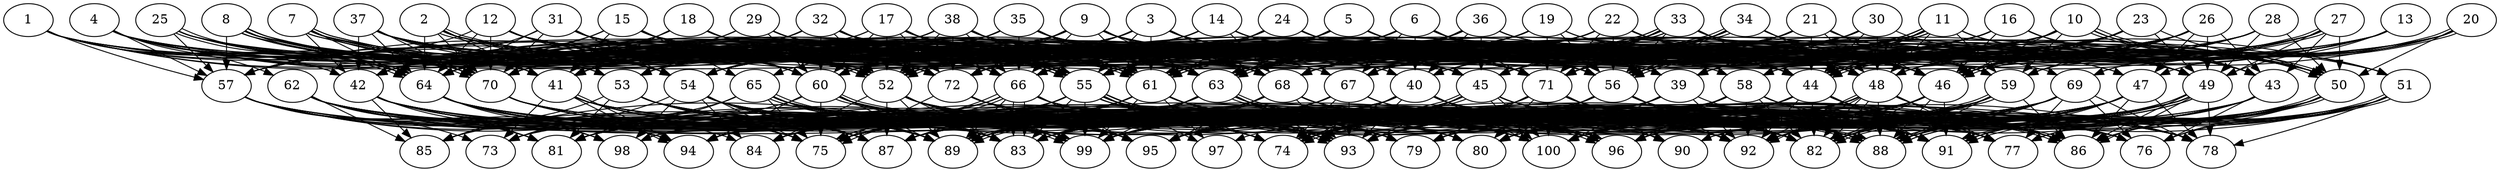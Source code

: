 // DAG automatically generated by daggen at Tue Jul 18 11:30:58 2017
// ./daggen --dot -n 100 --fat 0.8 --regular 0.8 --density 0.8 --jump 1 
digraph G {
  1 [size="483449718", alpha="0.14"]
  1 -> 42 [size ="33554432"]
  1 -> 45 [size ="33554432"]
  1 -> 53 [size ="33554432"]
  1 -> 54 [size ="33554432"]
  1 -> 55 [size ="33554432"]
  1 -> 57 [size ="33554432"]
  1 -> 61 [size ="33554432"]
  1 -> 63 [size ="33554432"]
  1 -> 64 [size ="33554432"]
  1 -> 66 [size ="33554432"]
  1 -> 70 [size ="33554432"]
  1 -> 72 [size ="33554432"]
  2 [size="15237421458", alpha="0.02"]
  2 -> 41 [size ="301989888"]
  2 -> 44 [size ="301989888"]
  2 -> 45 [size ="301989888"]
  2 -> 55 [size ="301989888"]
  2 -> 55 [size ="301989888"]
  2 -> 56 [size ="301989888"]
  2 -> 60 [size ="301989888"]
  2 -> 64 [size ="301989888"]
  2 -> 68 [size ="301989888"]
  2 -> 70 [size ="301989888"]
  2 -> 71 [size ="301989888"]
  2 -> 72 [size ="301989888"]
  3 [size="892473468051", alpha="0.19"]
  3 -> 41 [size ="838860800"]
  3 -> 42 [size ="838860800"]
  3 -> 44 [size ="838860800"]
  3 -> 45 [size ="838860800"]
  3 -> 47 [size ="838860800"]
  3 -> 48 [size ="838860800"]
  3 -> 55 [size ="838860800"]
  3 -> 56 [size ="838860800"]
  3 -> 61 [size ="838860800"]
  3 -> 68 [size ="838860800"]
  3 -> 70 [size ="838860800"]
  3 -> 71 [size ="838860800"]
  3 -> 72 [size ="838860800"]
  4 [size="3498490169", alpha="0.17"]
  4 -> 42 [size ="75497472"]
  4 -> 52 [size ="75497472"]
  4 -> 53 [size ="75497472"]
  4 -> 55 [size ="75497472"]
  4 -> 56 [size ="75497472"]
  4 -> 57 [size ="75497472"]
  4 -> 58 [size ="75497472"]
  4 -> 61 [size ="75497472"]
  4 -> 62 [size ="75497472"]
  4 -> 63 [size ="75497472"]
  4 -> 64 [size ="75497472"]
  4 -> 66 [size ="75497472"]
  4 -> 70 [size ="75497472"]
  4 -> 72 [size ="75497472"]
  5 [size="582235495408", alpha="0.13"]
  5 -> 44 [size ="679477248"]
  5 -> 48 [size ="679477248"]
  5 -> 52 [size ="679477248"]
  5 -> 53 [size ="679477248"]
  5 -> 55 [size ="679477248"]
  5 -> 56 [size ="679477248"]
  5 -> 61 [size ="679477248"]
  5 -> 63 [size ="679477248"]
  5 -> 69 [size ="679477248"]
  5 -> 70 [size ="679477248"]
  5 -> 71 [size ="679477248"]
  5 -> 72 [size ="679477248"]
  6 [size="28991029248", alpha="0.10"]
  6 -> 40 [size ="75497472"]
  6 -> 41 [size ="75497472"]
  6 -> 47 [size ="75497472"]
  6 -> 48 [size ="75497472"]
  6 -> 49 [size ="75497472"]
  6 -> 52 [size ="75497472"]
  6 -> 55 [size ="75497472"]
  6 -> 56 [size ="75497472"]
  6 -> 61 [size ="75497472"]
  6 -> 63 [size ="75497472"]
  6 -> 66 [size ="75497472"]
  6 -> 67 [size ="75497472"]
  6 -> 70 [size ="75497472"]
  6 -> 71 [size ="75497472"]
  6 -> 72 [size ="75497472"]
  7 [size="782757789696", alpha="0.11"]
  7 -> 39 [size ="679477248"]
  7 -> 42 [size ="679477248"]
  7 -> 44 [size ="679477248"]
  7 -> 52 [size ="679477248"]
  7 -> 54 [size ="679477248"]
  7 -> 55 [size ="679477248"]
  7 -> 55 [size ="679477248"]
  7 -> 61 [size ="679477248"]
  7 -> 61 [size ="679477248"]
  7 -> 63 [size ="679477248"]
  7 -> 64 [size ="679477248"]
  7 -> 66 [size ="679477248"]
  7 -> 68 [size ="679477248"]
  7 -> 70 [size ="679477248"]
  7 -> 72 [size ="679477248"]
  8 [size="9719087940", alpha="0.13"]
  8 -> 44 [size ="411041792"]
  8 -> 49 [size ="411041792"]
  8 -> 52 [size ="411041792"]
  8 -> 52 [size ="411041792"]
  8 -> 54 [size ="411041792"]
  8 -> 55 [size ="411041792"]
  8 -> 56 [size ="411041792"]
  8 -> 57 [size ="411041792"]
  8 -> 61 [size ="411041792"]
  8 -> 63 [size ="411041792"]
  8 -> 64 [size ="411041792"]
  8 -> 66 [size ="411041792"]
  8 -> 70 [size ="411041792"]
  8 -> 70 [size ="411041792"]
  8 -> 72 [size ="411041792"]
  9 [size="134217728000", alpha="0.19"]
  9 -> 42 [size ="209715200"]
  9 -> 45 [size ="209715200"]
  9 -> 46 [size ="209715200"]
  9 -> 48 [size ="209715200"]
  9 -> 50 [size ="209715200"]
  9 -> 52 [size ="209715200"]
  9 -> 56 [size ="209715200"]
  9 -> 57 [size ="209715200"]
  9 -> 61 [size ="209715200"]
  9 -> 63 [size ="209715200"]
  9 -> 66 [size ="209715200"]
  9 -> 68 [size ="209715200"]
  9 -> 70 [size ="209715200"]
  9 -> 71 [size ="209715200"]
  9 -> 72 [size ="209715200"]
  10 [size="28991029248", alpha="0.02"]
  10 -> 39 [size ="75497472"]
  10 -> 43 [size ="75497472"]
  10 -> 46 [size ="75497472"]
  10 -> 50 [size ="75497472"]
  10 -> 50 [size ="75497472"]
  10 -> 51 [size ="75497472"]
  10 -> 52 [size ="75497472"]
  10 -> 54 [size ="75497472"]
  10 -> 55 [size ="75497472"]
  10 -> 56 [size ="75497472"]
  10 -> 57 [size ="75497472"]
  10 -> 58 [size ="75497472"]
  10 -> 59 [size ="75497472"]
  10 -> 60 [size ="75497472"]
  10 -> 63 [size ="75497472"]
  10 -> 66 [size ="75497472"]
  10 -> 68 [size ="75497472"]
  10 -> 71 [size ="75497472"]
  10 -> 72 [size ="75497472"]
  11 [size="8589934592", alpha="0.05"]
  11 -> 43 [size ="33554432"]
  11 -> 44 [size ="33554432"]
  11 -> 45 [size ="33554432"]
  11 -> 48 [size ="33554432"]
  11 -> 49 [size ="33554432"]
  11 -> 50 [size ="33554432"]
  11 -> 52 [size ="33554432"]
  11 -> 54 [size ="33554432"]
  11 -> 56 [size ="33554432"]
  11 -> 56 [size ="33554432"]
  11 -> 57 [size ="33554432"]
  11 -> 59 [size ="33554432"]
  11 -> 61 [size ="33554432"]
  11 -> 63 [size ="33554432"]
  11 -> 63 [size ="33554432"]
  11 -> 66 [size ="33554432"]
  11 -> 68 [size ="33554432"]
  11 -> 72 [size ="33554432"]
  12 [size="68719476736", alpha="0.04"]
  12 -> 44 [size ="134217728"]
  12 -> 46 [size ="134217728"]
  12 -> 48 [size ="134217728"]
  12 -> 52 [size ="134217728"]
  12 -> 54 [size ="134217728"]
  12 -> 55 [size ="134217728"]
  12 -> 56 [size ="134217728"]
  12 -> 57 [size ="134217728"]
  12 -> 60 [size ="134217728"]
  12 -> 64 [size ="134217728"]
  12 -> 66 [size ="134217728"]
  12 -> 68 [size ="134217728"]
  12 -> 70 [size ="134217728"]
  12 -> 71 [size ="134217728"]
  12 -> 72 [size ="134217728"]
  13 [size="549755813888", alpha="0.17"]
  13 -> 44 [size ="536870912"]
  13 -> 46 [size ="536870912"]
  13 -> 49 [size ="536870912"]
  13 -> 56 [size ="536870912"]
  13 -> 58 [size ="536870912"]
  13 -> 68 [size ="536870912"]
  13 -> 69 [size ="536870912"]
  13 -> 71 [size ="536870912"]
  13 -> 72 [size ="536870912"]
  14 [size="19138399279", alpha="0.09"]
  14 -> 41 [size ="411041792"]
  14 -> 44 [size ="411041792"]
  14 -> 49 [size ="411041792"]
  14 -> 50 [size ="411041792"]
  14 -> 52 [size ="411041792"]
  14 -> 56 [size ="411041792"]
  14 -> 60 [size ="411041792"]
  14 -> 64 [size ="411041792"]
  14 -> 68 [size ="411041792"]
  14 -> 70 [size ="411041792"]
  14 -> 71 [size ="411041792"]
  15 [size="586538302367", alpha="0.09"]
  15 -> 40 [size ="679477248"]
  15 -> 41 [size ="679477248"]
  15 -> 42 [size ="679477248"]
  15 -> 45 [size ="679477248"]
  15 -> 49 [size ="679477248"]
  15 -> 51 [size ="679477248"]
  15 -> 52 [size ="679477248"]
  15 -> 55 [size ="679477248"]
  15 -> 56 [size ="679477248"]
  15 -> 60 [size ="679477248"]
  15 -> 63 [size ="679477248"]
  15 -> 64 [size ="679477248"]
  15 -> 65 [size ="679477248"]
  15 -> 66 [size ="679477248"]
  15 -> 68 [size ="679477248"]
  15 -> 71 [size ="679477248"]
  15 -> 72 [size ="679477248"]
  16 [size="18174645122", alpha="0.02"]
  16 -> 40 [size ="536870912"]
  16 -> 43 [size ="536870912"]
  16 -> 46 [size ="536870912"]
  16 -> 49 [size ="536870912"]
  16 -> 50 [size ="536870912"]
  16 -> 55 [size ="536870912"]
  16 -> 56 [size ="536870912"]
  16 -> 61 [size ="536870912"]
  16 -> 64 [size ="536870912"]
  16 -> 66 [size ="536870912"]
  16 -> 68 [size ="536870912"]
  16 -> 70 [size ="536870912"]
  16 -> 71 [size ="536870912"]
  17 [size="21287492284", alpha="0.20"]
  17 -> 40 [size ="679477248"]
  17 -> 46 [size ="679477248"]
  17 -> 52 [size ="679477248"]
  17 -> 55 [size ="679477248"]
  17 -> 56 [size ="679477248"]
  17 -> 59 [size ="679477248"]
  17 -> 60 [size ="679477248"]
  17 -> 63 [size ="679477248"]
  17 -> 64 [size ="679477248"]
  17 -> 66 [size ="679477248"]
  17 -> 68 [size ="679477248"]
  17 -> 70 [size ="679477248"]
  17 -> 71 [size ="679477248"]
  17 -> 72 [size ="679477248"]
  18 [size="782757789696", alpha="0.18"]
  18 -> 39 [size ="679477248"]
  18 -> 41 [size ="679477248"]
  18 -> 52 [size ="679477248"]
  18 -> 55 [size ="679477248"]
  18 -> 56 [size ="679477248"]
  18 -> 61 [size ="679477248"]
  18 -> 64 [size ="679477248"]
  18 -> 67 [size ="679477248"]
  18 -> 68 [size ="679477248"]
  19 [size="6822495068", alpha="0.00"]
  19 -> 43 [size ="536870912"]
  19 -> 46 [size ="536870912"]
  19 -> 52 [size ="536870912"]
  19 -> 53 [size ="536870912"]
  19 -> 55 [size ="536870912"]
  19 -> 56 [size ="536870912"]
  19 -> 61 [size ="536870912"]
  19 -> 63 [size ="536870912"]
  19 -> 66 [size ="536870912"]
  19 -> 68 [size ="536870912"]
  19 -> 71 [size ="536870912"]
  20 [size="97833460976", alpha="0.01"]
  20 -> 46 [size ="209715200"]
  20 -> 46 [size ="209715200"]
  20 -> 47 [size ="209715200"]
  20 -> 50 [size ="209715200"]
  20 -> 55 [size ="209715200"]
  20 -> 56 [size ="209715200"]
  20 -> 59 [size ="209715200"]
  20 -> 61 [size ="209715200"]
  20 -> 63 [size ="209715200"]
  20 -> 68 [size ="209715200"]
  20 -> 69 [size ="209715200"]
  21 [size="1313437214", alpha="0.19"]
  21 -> 40 [size ="134217728"]
  21 -> 44 [size ="134217728"]
  21 -> 45 [size ="134217728"]
  21 -> 46 [size ="134217728"]
  21 -> 48 [size ="134217728"]
  21 -> 50 [size ="134217728"]
  21 -> 54 [size ="134217728"]
  21 -> 55 [size ="134217728"]
  21 -> 56 [size ="134217728"]
  21 -> 61 [size ="134217728"]
  21 -> 63 [size ="134217728"]
  21 -> 66 [size ="134217728"]
  21 -> 72 [size ="134217728"]
  22 [size="12565512068", alpha="0.11"]
  22 -> 41 [size ="536870912"]
  22 -> 44 [size ="536870912"]
  22 -> 48 [size ="536870912"]
  22 -> 50 [size ="536870912"]
  22 -> 53 [size ="536870912"]
  22 -> 54 [size ="536870912"]
  22 -> 55 [size ="536870912"]
  22 -> 56 [size ="536870912"]
  22 -> 59 [size ="536870912"]
  22 -> 61 [size ="536870912"]
  22 -> 63 [size ="536870912"]
  22 -> 66 [size ="536870912"]
  22 -> 68 [size ="536870912"]
  22 -> 71 [size ="536870912"]
  23 [size="549755813888", alpha="0.09"]
  23 -> 39 [size ="536870912"]
  23 -> 44 [size ="536870912"]
  23 -> 45 [size ="536870912"]
  23 -> 46 [size ="536870912"]
  23 -> 48 [size ="536870912"]
  23 -> 49 [size ="536870912"]
  23 -> 50 [size ="536870912"]
  23 -> 52 [size ="536870912"]
  23 -> 55 [size ="536870912"]
  23 -> 61 [size ="536870912"]
  23 -> 64 [size ="536870912"]
  23 -> 66 [size ="536870912"]
  23 -> 68 [size ="536870912"]
  23 -> 71 [size ="536870912"]
  24 [size="782757789696", alpha="0.14"]
  24 -> 44 [size ="679477248"]
  24 -> 45 [size ="679477248"]
  24 -> 46 [size ="679477248"]
  24 -> 48 [size ="679477248"]
  24 -> 52 [size ="679477248"]
  24 -> 55 [size ="679477248"]
  24 -> 61 [size ="679477248"]
  24 -> 64 [size ="679477248"]
  24 -> 72 [size ="679477248"]
  25 [size="231928233984", alpha="0.08"]
  25 -> 41 [size ="301989888"]
  25 -> 44 [size ="301989888"]
  25 -> 52 [size ="301989888"]
  25 -> 55 [size ="301989888"]
  25 -> 57 [size ="301989888"]
  25 -> 63 [size ="301989888"]
  25 -> 64 [size ="301989888"]
  25 -> 64 [size ="301989888"]
  25 -> 71 [size ="301989888"]
  26 [size="26962654814", alpha="0.07"]
  26 -> 39 [size ="536870912"]
  26 -> 43 [size ="536870912"]
  26 -> 44 [size ="536870912"]
  26 -> 45 [size ="536870912"]
  26 -> 46 [size ="536870912"]
  26 -> 47 [size ="536870912"]
  26 -> 48 [size ="536870912"]
  26 -> 49 [size ="536870912"]
  26 -> 52 [size ="536870912"]
  26 -> 53 [size ="536870912"]
  26 -> 55 [size ="536870912"]
  26 -> 56 [size ="536870912"]
  26 -> 59 [size ="536870912"]
  26 -> 63 [size ="536870912"]
  26 -> 66 [size ="536870912"]
  26 -> 71 [size ="536870912"]
  27 [size="20882349415", alpha="0.04"]
  27 -> 43 [size ="679477248"]
  27 -> 44 [size ="679477248"]
  27 -> 44 [size ="679477248"]
  27 -> 45 [size ="679477248"]
  27 -> 46 [size ="679477248"]
  27 -> 48 [size ="679477248"]
  27 -> 49 [size ="679477248"]
  27 -> 50 [size ="679477248"]
  27 -> 54 [size ="679477248"]
  27 -> 55 [size ="679477248"]
  27 -> 56 [size ="679477248"]
  27 -> 58 [size ="679477248"]
  27 -> 63 [size ="679477248"]
  27 -> 67 [size ="679477248"]
  27 -> 71 [size ="679477248"]
  28 [size="368293445632", alpha="0.19"]
  28 -> 39 [size ="411041792"]
  28 -> 44 [size ="411041792"]
  28 -> 46 [size ="411041792"]
  28 -> 49 [size ="411041792"]
  28 -> 50 [size ="411041792"]
  28 -> 63 [size ="411041792"]
  28 -> 66 [size ="411041792"]
  28 -> 67 [size ="411041792"]
  28 -> 71 [size ="411041792"]
  29 [size="368293445632", alpha="0.07"]
  29 -> 41 [size ="411041792"]
  29 -> 44 [size ="411041792"]
  29 -> 45 [size ="411041792"]
  29 -> 60 [size ="411041792"]
  29 -> 61 [size ="411041792"]
  29 -> 63 [size ="411041792"]
  29 -> 66 [size ="411041792"]
  29 -> 68 [size ="411041792"]
  29 -> 70 [size ="411041792"]
  29 -> 71 [size ="411041792"]
  30 [size="131386083981", alpha="0.03"]
  30 -> 39 [size ="209715200"]
  30 -> 44 [size ="209715200"]
  30 -> 45 [size ="209715200"]
  30 -> 48 [size ="209715200"]
  30 -> 49 [size ="209715200"]
  30 -> 55 [size ="209715200"]
  30 -> 61 [size ="209715200"]
  30 -> 63 [size ="209715200"]
  30 -> 66 [size ="209715200"]
  30 -> 70 [size ="209715200"]
  30 -> 71 [size ="209715200"]
  31 [size="830808053816", alpha="0.12"]
  31 -> 42 [size ="536870912"]
  31 -> 44 [size ="536870912"]
  31 -> 46 [size ="536870912"]
  31 -> 48 [size ="536870912"]
  31 -> 50 [size ="536870912"]
  31 -> 52 [size ="536870912"]
  31 -> 54 [size ="536870912"]
  31 -> 60 [size ="536870912"]
  31 -> 61 [size ="536870912"]
  31 -> 64 [size ="536870912"]
  31 -> 66 [size ="536870912"]
  31 -> 70 [size ="536870912"]
  31 -> 71 [size ="536870912"]
  32 [size="549264445", alpha="0.11"]
  32 -> 39 [size ="33554432"]
  32 -> 41 [size ="33554432"]
  32 -> 42 [size ="33554432"]
  32 -> 44 [size ="33554432"]
  32 -> 46 [size ="33554432"]
  32 -> 52 [size ="33554432"]
  32 -> 53 [size ="33554432"]
  32 -> 56 [size ="33554432"]
  32 -> 60 [size ="33554432"]
  32 -> 61 [size ="33554432"]
  32 -> 63 [size ="33554432"]
  32 -> 66 [size ="33554432"]
  32 -> 68 [size ="33554432"]
  32 -> 71 [size ="33554432"]
  32 -> 72 [size ="33554432"]
  33 [size="876932931160", alpha="0.09"]
  33 -> 44 [size ="536870912"]
  33 -> 45 [size ="536870912"]
  33 -> 46 [size ="536870912"]
  33 -> 50 [size ="536870912"]
  33 -> 52 [size ="536870912"]
  33 -> 52 [size ="536870912"]
  33 -> 56 [size ="536870912"]
  33 -> 60 [size ="536870912"]
  33 -> 61 [size ="536870912"]
  33 -> 61 [size ="536870912"]
  33 -> 68 [size ="536870912"]
  33 -> 71 [size ="536870912"]
  33 -> 72 [size ="536870912"]
  34 [size="10700424018", alpha="0.11"]
  34 -> 40 [size ="536870912"]
  34 -> 41 [size ="536870912"]
  34 -> 46 [size ="536870912"]
  34 -> 48 [size ="536870912"]
  34 -> 55 [size ="536870912"]
  34 -> 56 [size ="536870912"]
  34 -> 59 [size ="536870912"]
  34 -> 61 [size ="536870912"]
  34 -> 61 [size ="536870912"]
  34 -> 63 [size ="536870912"]
  34 -> 66 [size ="536870912"]
  34 -> 67 [size ="536870912"]
  34 -> 71 [size ="536870912"]
  35 [size="7230994173", alpha="0.04"]
  35 -> 41 [size ="411041792"]
  35 -> 45 [size ="411041792"]
  35 -> 56 [size ="411041792"]
  35 -> 59 [size ="411041792"]
  35 -> 60 [size ="411041792"]
  35 -> 61 [size ="411041792"]
  35 -> 63 [size ="411041792"]
  35 -> 65 [size ="411041792"]
  35 -> 66 [size ="411041792"]
  35 -> 68 [size ="411041792"]
  35 -> 71 [size ="411041792"]
  36 [size="4596939848", alpha="0.08"]
  36 -> 40 [size ="536870912"]
  36 -> 43 [size ="536870912"]
  36 -> 45 [size ="536870912"]
  36 -> 46 [size ="536870912"]
  36 -> 50 [size ="536870912"]
  36 -> 51 [size ="536870912"]
  36 -> 53 [size ="536870912"]
  36 -> 54 [size ="536870912"]
  36 -> 55 [size ="536870912"]
  36 -> 61 [size ="536870912"]
  36 -> 63 [size ="536870912"]
  36 -> 64 [size ="536870912"]
  36 -> 66 [size ="536870912"]
  36 -> 67 [size ="536870912"]
  36 -> 68 [size ="536870912"]
  36 -> 70 [size ="536870912"]
  37 [size="847120875", alpha="0.12"]
  37 -> 41 [size ="75497472"]
  37 -> 42 [size ="75497472"]
  37 -> 44 [size ="75497472"]
  37 -> 45 [size ="75497472"]
  37 -> 52 [size ="75497472"]
  37 -> 53 [size ="75497472"]
  37 -> 55 [size ="75497472"]
  37 -> 58 [size ="75497472"]
  37 -> 63 [size ="75497472"]
  37 -> 64 [size ="75497472"]
  37 -> 66 [size ="75497472"]
  37 -> 68 [size ="75497472"]
  37 -> 70 [size ="75497472"]
  37 -> 71 [size ="75497472"]
  37 -> 72 [size ="75497472"]
  38 [size="134217728000", alpha="0.02"]
  38 -> 39 [size ="209715200"]
  38 -> 41 [size ="209715200"]
  38 -> 42 [size ="209715200"]
  38 -> 45 [size ="209715200"]
  38 -> 46 [size ="209715200"]
  38 -> 48 [size ="209715200"]
  38 -> 49 [size ="209715200"]
  38 -> 52 [size ="209715200"]
  38 -> 54 [size ="209715200"]
  38 -> 55 [size ="209715200"]
  38 -> 66 [size ="209715200"]
  38 -> 68 [size ="209715200"]
  38 -> 70 [size ="209715200"]
  38 -> 71 [size ="209715200"]
  38 -> 72 [size ="209715200"]
  39 [size="231928233984", alpha="0.11"]
  39 -> 75 [size ="301989888"]
  39 -> 79 [size ="301989888"]
  39 -> 81 [size ="301989888"]
  39 -> 91 [size ="301989888"]
  39 -> 92 [size ="301989888"]
  39 -> 93 [size ="301989888"]
  39 -> 95 [size ="301989888"]
  39 -> 100 [size ="301989888"]
  40 [size="468920867532", alpha="0.05"]
  40 -> 74 [size ="301989888"]
  40 -> 75 [size ="301989888"]
  40 -> 82 [size ="301989888"]
  40 -> 85 [size ="301989888"]
  40 -> 88 [size ="301989888"]
  40 -> 89 [size ="301989888"]
  40 -> 92 [size ="301989888"]
  40 -> 93 [size ="301989888"]
  40 -> 94 [size ="301989888"]
  40 -> 95 [size ="301989888"]
  40 -> 96 [size ="301989888"]
  40 -> 100 [size ="301989888"]
  41 [size="235309705513", alpha="0.13"]
  41 -> 73 [size ="838860800"]
  41 -> 75 [size ="838860800"]
  41 -> 77 [size ="838860800"]
  41 -> 82 [size ="838860800"]
  41 -> 87 [size ="838860800"]
  41 -> 88 [size ="838860800"]
  41 -> 92 [size ="838860800"]
  41 -> 94 [size ="838860800"]
  41 -> 94 [size ="838860800"]
  41 -> 100 [size ="838860800"]
  42 [size="4724888214", alpha="0.18"]
  42 -> 74 [size ="134217728"]
  42 -> 75 [size ="134217728"]
  42 -> 77 [size ="134217728"]
  42 -> 81 [size ="134217728"]
  42 -> 82 [size ="134217728"]
  42 -> 84 [size ="134217728"]
  42 -> 85 [size ="134217728"]
  42 -> 89 [size ="134217728"]
  42 -> 91 [size ="134217728"]
  42 -> 92 [size ="134217728"]
  42 -> 94 [size ="134217728"]
  42 -> 95 [size ="134217728"]
  42 -> 100 [size ="134217728"]
  43 [size="85985941325", alpha="0.08"]
  43 -> 75 [size ="411041792"]
  43 -> 76 [size ="411041792"]
  43 -> 77 [size ="411041792"]
  43 -> 80 [size ="411041792"]
  43 -> 82 [size ="411041792"]
  43 -> 89 [size ="411041792"]
  43 -> 91 [size ="411041792"]
  43 -> 92 [size ="411041792"]
  43 -> 93 [size ="411041792"]
  43 -> 96 [size ="411041792"]
  43 -> 100 [size ="411041792"]
  44 [size="8589934592", alpha="0.04"]
  44 -> 76 [size ="33554432"]
  44 -> 77 [size ="33554432"]
  44 -> 78 [size ="33554432"]
  44 -> 80 [size ="33554432"]
  44 -> 82 [size ="33554432"]
  44 -> 84 [size ="33554432"]
  44 -> 89 [size ="33554432"]
  44 -> 91 [size ="33554432"]
  44 -> 92 [size ="33554432"]
  44 -> 93 [size ="33554432"]
  44 -> 95 [size ="33554432"]
  44 -> 96 [size ="33554432"]
  44 -> 99 [size ="33554432"]
  44 -> 100 [size ="33554432"]
  45 [size="117648482808", alpha="0.14"]
  45 -> 74 [size ="134217728"]
  45 -> 76 [size ="134217728"]
  45 -> 82 [size ="134217728"]
  45 -> 83 [size ="134217728"]
  45 -> 88 [size ="134217728"]
  45 -> 89 [size ="134217728"]
  45 -> 89 [size ="134217728"]
  45 -> 91 [size ="134217728"]
  45 -> 92 [size ="134217728"]
  45 -> 93 [size ="134217728"]
  45 -> 95 [size ="134217728"]
  45 -> 99 [size ="134217728"]
  45 -> 100 [size ="134217728"]
  45 -> 100 [size ="134217728"]
  46 [size="69217608857", alpha="0.14"]
  46 -> 74 [size ="75497472"]
  46 -> 79 [size ="75497472"]
  46 -> 82 [size ="75497472"]
  46 -> 83 [size ="75497472"]
  46 -> 87 [size ="75497472"]
  46 -> 88 [size ="75497472"]
  46 -> 89 [size ="75497472"]
  46 -> 91 [size ="75497472"]
  46 -> 92 [size ="75497472"]
  46 -> 93 [size ="75497472"]
  46 -> 96 [size ="75497472"]
  46 -> 99 [size ="75497472"]
  47 [size="714148612871", alpha="0.09"]
  47 -> 74 [size ="838860800"]
  47 -> 75 [size ="838860800"]
  47 -> 78 [size ="838860800"]
  47 -> 80 [size ="838860800"]
  47 -> 82 [size ="838860800"]
  47 -> 83 [size ="838860800"]
  47 -> 86 [size ="838860800"]
  47 -> 87 [size ="838860800"]
  47 -> 88 [size ="838860800"]
  47 -> 90 [size ="838860800"]
  47 -> 91 [size ="838860800"]
  47 -> 92 [size ="838860800"]
  47 -> 96 [size ="838860800"]
  47 -> 99 [size ="838860800"]
  47 -> 100 [size ="838860800"]
  48 [size="144559908020", alpha="0.06"]
  48 -> 74 [size ="209715200"]
  48 -> 77 [size ="209715200"]
  48 -> 78 [size ="209715200"]
  48 -> 82 [size ="209715200"]
  48 -> 82 [size ="209715200"]
  48 -> 83 [size ="209715200"]
  48 -> 86 [size ="209715200"]
  48 -> 87 [size ="209715200"]
  48 -> 88 [size ="209715200"]
  48 -> 89 [size ="209715200"]
  48 -> 92 [size ="209715200"]
  48 -> 92 [size ="209715200"]
  48 -> 94 [size ="209715200"]
  48 -> 95 [size ="209715200"]
  48 -> 96 [size ="209715200"]
  48 -> 98 [size ="209715200"]
  48 -> 99 [size ="209715200"]
  48 -> 100 [size ="209715200"]
  49 [size="6320372774", alpha="0.13"]
  49 -> 78 [size ="209715200"]
  49 -> 79 [size ="209715200"]
  49 -> 82 [size ="209715200"]
  49 -> 82 [size ="209715200"]
  49 -> 83 [size ="209715200"]
  49 -> 86 [size ="209715200"]
  49 -> 86 [size ="209715200"]
  49 -> 88 [size ="209715200"]
  49 -> 88 [size ="209715200"]
  49 -> 92 [size ="209715200"]
  49 -> 93 [size ="209715200"]
  49 -> 94 [size ="209715200"]
  49 -> 96 [size ="209715200"]
  49 -> 99 [size ="209715200"]
  49 -> 100 [size ="209715200"]
  50 [size="782757789696", alpha="0.11"]
  50 -> 75 [size ="679477248"]
  50 -> 76 [size ="679477248"]
  50 -> 77 [size ="679477248"]
  50 -> 82 [size ="679477248"]
  50 -> 86 [size ="679477248"]
  50 -> 87 [size ="679477248"]
  50 -> 88 [size ="679477248"]
  50 -> 88 [size ="679477248"]
  50 -> 91 [size ="679477248"]
  50 -> 92 [size ="679477248"]
  50 -> 99 [size ="679477248"]
  50 -> 100 [size ="679477248"]
  51 [size="68719476736", alpha="0.05"]
  51 -> 75 [size ="134217728"]
  51 -> 76 [size ="134217728"]
  51 -> 77 [size ="134217728"]
  51 -> 78 [size ="134217728"]
  51 -> 82 [size ="134217728"]
  51 -> 86 [size ="134217728"]
  51 -> 88 [size ="134217728"]
  51 -> 91 [size ="134217728"]
  51 -> 91 [size ="134217728"]
  51 -> 92 [size ="134217728"]
  51 -> 95 [size ="134217728"]
  51 -> 100 [size ="134217728"]
  52 [size="891042301316", alpha="0.04"]
  52 -> 78 [size ="679477248"]
  52 -> 79 [size ="679477248"]
  52 -> 80 [size ="679477248"]
  52 -> 82 [size ="679477248"]
  52 -> 83 [size ="679477248"]
  52 -> 84 [size ="679477248"]
  52 -> 86 [size ="679477248"]
  52 -> 87 [size ="679477248"]
  52 -> 88 [size ="679477248"]
  52 -> 89 [size ="679477248"]
  52 -> 95 [size ="679477248"]
  52 -> 99 [size ="679477248"]
  52 -> 100 [size ="679477248"]
  53 [size="68719476736", alpha="0.08"]
  53 -> 81 [size ="134217728"]
  53 -> 83 [size ="134217728"]
  53 -> 85 [size ="134217728"]
  53 -> 86 [size ="134217728"]
  53 -> 87 [size ="134217728"]
  53 -> 88 [size ="134217728"]
  53 -> 89 [size ="134217728"]
  53 -> 92 [size ="134217728"]
  53 -> 93 [size ="134217728"]
  53 -> 99 [size ="134217728"]
  54 [size="782757789696", alpha="0.14"]
  54 -> 73 [size ="679477248"]
  54 -> 74 [size ="679477248"]
  54 -> 75 [size ="679477248"]
  54 -> 76 [size ="679477248"]
  54 -> 79 [size ="679477248"]
  54 -> 83 [size ="679477248"]
  54 -> 84 [size ="679477248"]
  54 -> 86 [size ="679477248"]
  54 -> 87 [size ="679477248"]
  54 -> 88 [size ="679477248"]
  54 -> 89 [size ="679477248"]
  54 -> 93 [size ="679477248"]
  54 -> 95 [size ="679477248"]
  54 -> 98 [size ="679477248"]
  54 -> 99 [size ="679477248"]
  55 [size="8589934592", alpha="0.09"]
  55 -> 74 [size ="33554432"]
  55 -> 75 [size ="33554432"]
  55 -> 77 [size ="33554432"]
  55 -> 80 [size ="33554432"]
  55 -> 82 [size ="33554432"]
  55 -> 83 [size ="33554432"]
  55 -> 86 [size ="33554432"]
  55 -> 86 [size ="33554432"]
  55 -> 87 [size ="33554432"]
  55 -> 91 [size ="33554432"]
  55 -> 93 [size ="33554432"]
  55 -> 93 [size ="33554432"]
  55 -> 94 [size ="33554432"]
  55 -> 97 [size ="33554432"]
  55 -> 98 [size ="33554432"]
  55 -> 99 [size ="33554432"]
  56 [size="30238326836", alpha="0.01"]
  56 -> 80 [size ="536870912"]
  56 -> 82 [size ="536870912"]
  56 -> 83 [size ="536870912"]
  56 -> 88 [size ="536870912"]
  56 -> 91 [size ="536870912"]
  56 -> 92 [size ="536870912"]
  56 -> 93 [size ="536870912"]
  56 -> 99 [size ="536870912"]
  57 [size="68719476736", alpha="0.03"]
  57 -> 73 [size ="134217728"]
  57 -> 75 [size ="134217728"]
  57 -> 81 [size ="134217728"]
  57 -> 82 [size ="134217728"]
  57 -> 83 [size ="134217728"]
  57 -> 87 [size ="134217728"]
  57 -> 91 [size ="134217728"]
  57 -> 92 [size ="134217728"]
  57 -> 94 [size ="134217728"]
  57 -> 98 [size ="134217728"]
  57 -> 99 [size ="134217728"]
  57 -> 100 [size ="134217728"]
  58 [size="1073741824000", alpha="0.05"]
  58 -> 73 [size ="838860800"]
  58 -> 74 [size ="838860800"]
  58 -> 75 [size ="838860800"]
  58 -> 76 [size ="838860800"]
  58 -> 81 [size ="838860800"]
  58 -> 82 [size ="838860800"]
  58 -> 83 [size ="838860800"]
  58 -> 86 [size ="838860800"]
  58 -> 87 [size ="838860800"]
  58 -> 91 [size ="838860800"]
  58 -> 92 [size ="838860800"]
  58 -> 93 [size ="838860800"]
  58 -> 96 [size ="838860800"]
  58 -> 97 [size ="838860800"]
  58 -> 99 [size ="838860800"]
  58 -> 100 [size ="838860800"]
  59 [size="1073741824000", alpha="0.16"]
  59 -> 74 [size ="838860800"]
  59 -> 74 [size ="838860800"]
  59 -> 79 [size ="838860800"]
  59 -> 82 [size ="838860800"]
  59 -> 83 [size ="838860800"]
  59 -> 86 [size ="838860800"]
  59 -> 88 [size ="838860800"]
  59 -> 92 [size ="838860800"]
  59 -> 94 [size ="838860800"]
  59 -> 95 [size ="838860800"]
  59 -> 96 [size ="838860800"]
  59 -> 99 [size ="838860800"]
  59 -> 100 [size ="838860800"]
  60 [size="309646233246", alpha="0.13"]
  60 -> 73 [size ="209715200"]
  60 -> 75 [size ="209715200"]
  60 -> 76 [size ="209715200"]
  60 -> 82 [size ="209715200"]
  60 -> 83 [size ="209715200"]
  60 -> 88 [size ="209715200"]
  60 -> 88 [size ="209715200"]
  60 -> 89 [size ="209715200"]
  60 -> 93 [size ="209715200"]
  60 -> 94 [size ="209715200"]
  60 -> 99 [size ="209715200"]
  60 -> 100 [size ="209715200"]
  61 [size="96302913820", alpha="0.19"]
  61 -> 75 [size ="75497472"]
  61 -> 79 [size ="75497472"]
  61 -> 80 [size ="75497472"]
  61 -> 84 [size ="75497472"]
  61 -> 86 [size ="75497472"]
  61 -> 89 [size ="75497472"]
  61 -> 93 [size ="75497472"]
  61 -> 94 [size ="75497472"]
  61 -> 96 [size ="75497472"]
  61 -> 97 [size ="75497472"]
  61 -> 99 [size ="75497472"]
  61 -> 100 [size ="75497472"]
  62 [size="231928233984", alpha="0.10"]
  62 -> 75 [size ="301989888"]
  62 -> 78 [size ="301989888"]
  62 -> 79 [size ="301989888"]
  62 -> 80 [size ="301989888"]
  62 -> 81 [size ="301989888"]
  62 -> 85 [size ="301989888"]
  62 -> 88 [size ="301989888"]
  62 -> 89 [size ="301989888"]
  62 -> 92 [size ="301989888"]
  62 -> 94 [size ="301989888"]
  62 -> 96 [size ="301989888"]
  62 -> 99 [size ="301989888"]
  62 -> 100 [size ="301989888"]
  63 [size="134217728000", alpha="0.01"]
  63 -> 75 [size ="209715200"]
  63 -> 79 [size ="209715200"]
  63 -> 81 [size ="209715200"]
  63 -> 82 [size ="209715200"]
  63 -> 83 [size ="209715200"]
  63 -> 86 [size ="209715200"]
  63 -> 89 [size ="209715200"]
  63 -> 91 [size ="209715200"]
  63 -> 93 [size ="209715200"]
  63 -> 96 [size ="209715200"]
  63 -> 96 [size ="209715200"]
  63 -> 98 [size ="209715200"]
  63 -> 99 [size ="209715200"]
  64 [size="549755813888", alpha="0.19"]
  64 -> 74 [size ="536870912"]
  64 -> 75 [size ="536870912"]
  64 -> 76 [size ="536870912"]
  64 -> 82 [size ="536870912"]
  64 -> 83 [size ="536870912"]
  64 -> 87 [size ="536870912"]
  64 -> 92 [size ="536870912"]
  64 -> 93 [size ="536870912"]
  64 -> 94 [size ="536870912"]
  64 -> 95 [size ="536870912"]
  64 -> 96 [size ="536870912"]
  64 -> 98 [size ="536870912"]
  64 -> 99 [size ="536870912"]
  64 -> 100 [size ="536870912"]
  65 [size="17005063543", alpha="0.10"]
  65 -> 74 [size ="301989888"]
  65 -> 75 [size ="301989888"]
  65 -> 77 [size ="301989888"]
  65 -> 81 [size ="301989888"]
  65 -> 82 [size ="301989888"]
  65 -> 83 [size ="301989888"]
  65 -> 85 [size ="301989888"]
  65 -> 89 [size ="301989888"]
  65 -> 90 [size ="301989888"]
  65 -> 91 [size ="301989888"]
  65 -> 96 [size ="301989888"]
  65 -> 99 [size ="301989888"]
  65 -> 99 [size ="301989888"]
  66 [size="28991029248", alpha="0.01"]
  66 -> 75 [size ="75497472"]
  66 -> 75 [size ="75497472"]
  66 -> 80 [size ="75497472"]
  66 -> 81 [size ="75497472"]
  66 -> 83 [size ="75497472"]
  66 -> 83 [size ="75497472"]
  66 -> 84 [size ="75497472"]
  66 -> 89 [size ="75497472"]
  66 -> 91 [size ="75497472"]
  66 -> 93 [size ="75497472"]
  66 -> 94 [size ="75497472"]
  66 -> 95 [size ="75497472"]
  66 -> 96 [size ="75497472"]
  66 -> 100 [size ="75497472"]
  67 [size="134217728000", alpha="0.16"]
  67 -> 74 [size ="209715200"]
  67 -> 83 [size ="209715200"]
  67 -> 87 [size ="209715200"]
  67 -> 89 [size ="209715200"]
  67 -> 91 [size ="209715200"]
  67 -> 93 [size ="209715200"]
  67 -> 94 [size ="209715200"]
  67 -> 95 [size ="209715200"]
  67 -> 96 [size ="209715200"]
  67 -> 99 [size ="209715200"]
  68 [size="3936089053", alpha="0.06"]
  68 -> 75 [size ="75497472"]
  68 -> 76 [size ="75497472"]
  68 -> 77 [size ="75497472"]
  68 -> 78 [size ="75497472"]
  68 -> 83 [size ="75497472"]
  68 -> 84 [size ="75497472"]
  68 -> 89 [size ="75497472"]
  68 -> 91 [size ="75497472"]
  68 -> 92 [size ="75497472"]
  68 -> 93 [size ="75497472"]
  68 -> 94 [size ="75497472"]
  68 -> 95 [size ="75497472"]
  68 -> 100 [size ="75497472"]
  69 [size="368293445632", alpha="0.02"]
  69 -> 75 [size ="411041792"]
  69 -> 76 [size ="411041792"]
  69 -> 77 [size ="411041792"]
  69 -> 78 [size ="411041792"]
  69 -> 82 [size ="411041792"]
  69 -> 83 [size ="411041792"]
  69 -> 84 [size ="411041792"]
  69 -> 88 [size ="411041792"]
  69 -> 89 [size ="411041792"]
  69 -> 90 [size ="411041792"]
  69 -> 93 [size ="411041792"]
  69 -> 94 [size ="411041792"]
  70 [size="18349424315", alpha="0.19"]
  70 -> 74 [size ="301989888"]
  70 -> 75 [size ="301989888"]
  70 -> 82 [size ="301989888"]
  70 -> 83 [size ="301989888"]
  70 -> 88 [size ="301989888"]
  70 -> 89 [size ="301989888"]
  70 -> 90 [size ="301989888"]
  70 -> 93 [size ="301989888"]
  71 [size="27240876758", alpha="0.10"]
  71 -> 74 [size ="679477248"]
  71 -> 75 [size ="679477248"]
  71 -> 79 [size ="679477248"]
  71 -> 80 [size ="679477248"]
  71 -> 82 [size ="679477248"]
  71 -> 86 [size ="679477248"]
  71 -> 90 [size ="679477248"]
  71 -> 99 [size ="679477248"]
  71 -> 100 [size ="679477248"]
  72 [size="68719476736", alpha="0.16"]
  72 -> 74 [size ="134217728"]
  72 -> 75 [size ="134217728"]
  72 -> 78 [size ="134217728"]
  72 -> 88 [size ="134217728"]
  72 -> 92 [size ="134217728"]
  72 -> 95 [size ="134217728"]
  72 -> 96 [size ="134217728"]
  73 [size="33847668953", alpha="0.02"]
  74 [size="134217728000", alpha="0.16"]
  75 [size="28991029248", alpha="0.06"]
  76 [size="112040478472", alpha="0.08"]
  77 [size="16816747534", alpha="0.20"]
  78 [size="233827411325", alpha="0.12"]
  79 [size="24338636374", alpha="0.19"]
  80 [size="1308776103", alpha="0.01"]
  81 [size="28991029248", alpha="0.10"]
  82 [size="574129425410", alpha="0.03"]
  83 [size="68719476736", alpha="0.01"]
  84 [size="188113317704", alpha="0.06"]
  85 [size="1073741824000", alpha="0.14"]
  86 [size="426552149286", alpha="0.13"]
  87 [size="2117221998", alpha="0.03"]
  88 [size="23074426600", alpha="0.01"]
  89 [size="5934970110", alpha="0.06"]
  90 [size="746625568520", alpha="0.19"]
  91 [size="24177401110", alpha="0.10"]
  92 [size="697076765760", alpha="0.17"]
  93 [size="68719476736", alpha="0.06"]
  94 [size="7180861038", alpha="0.08"]
  95 [size="2938384711", alpha="0.02"]
  96 [size="1126068124444", alpha="0.05"]
  97 [size="28991029248", alpha="0.16"]
  98 [size="69553165374", alpha="0.03"]
  99 [size="42115691106", alpha="0.18"]
  100 [size="58398418006", alpha="0.10"]
}
